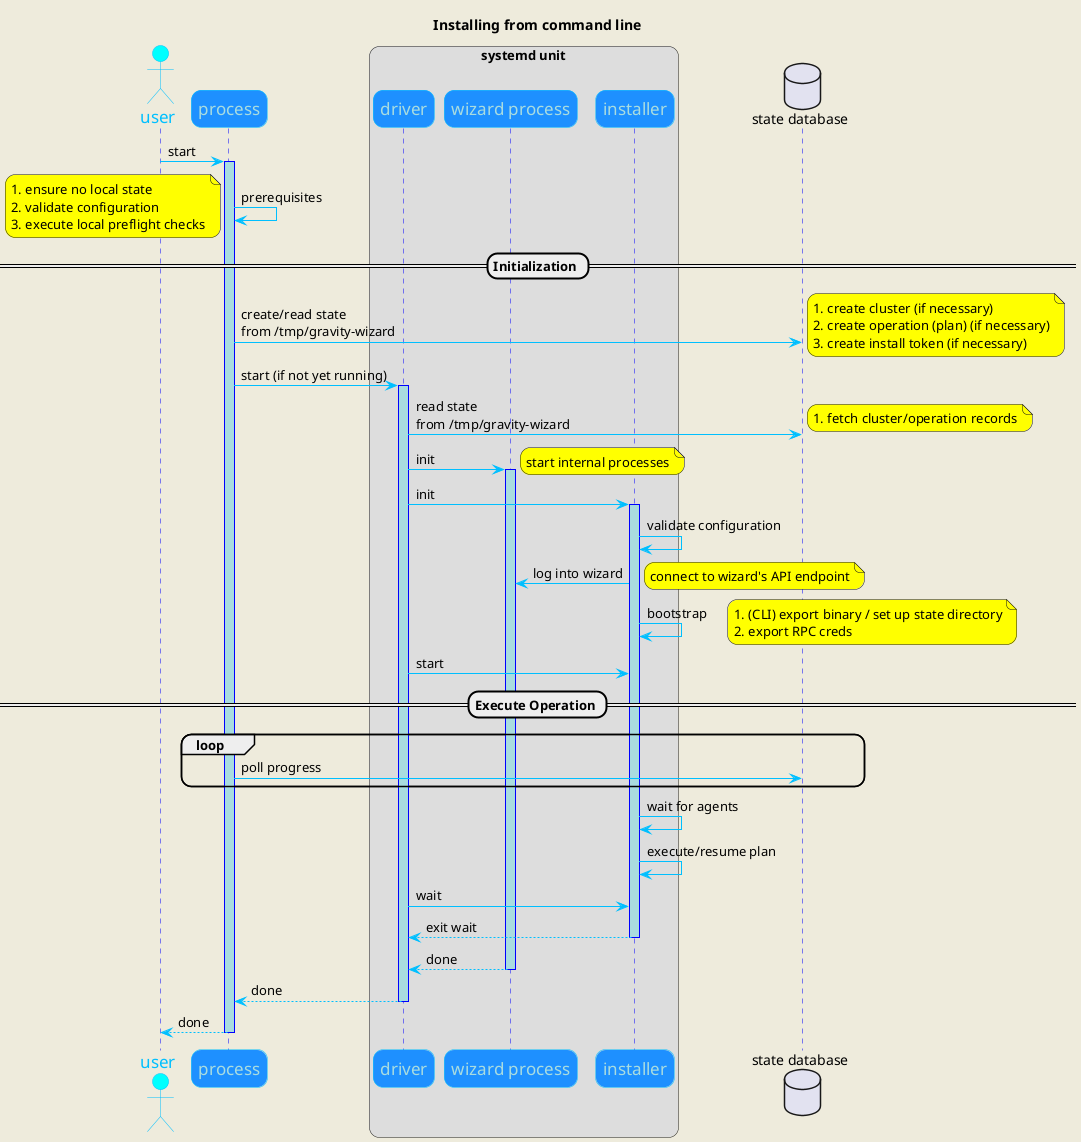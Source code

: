 @startuml
skinparam BackgroundColor #EEEBDC
skinparam RoundCorner 20
skinparam note {
  BackgroundColor #yellow
}
skinparam sequence {
	ArrowColor DeepSkyBlue
	ActorBorderColor DeepSkyBlue
	LifeLineBorderColor blue
	LifeLineBackgroundColor #A9DCDF

	ParticipantBorderColor DeepSkyBlue
	ParticipantBackgroundColor DodgerBlue
	ParticipantFontName Consolas
	ParticipantFontSize 17
	ParticipantFontColor #A9DCDF

	ActorBackgroundColor aqua
	ActorFontColor DeepSkyBlue
	ActorFontSize 17
	ActorFontName Aapex
}

actor user
participant process as P
box systemd unit
participant driver as DP
participant "wizard process" as W
participant "installer" as I
end box
database "state database" as db order 100

title Installing from command line

user -> P : start
activate P
P -> P : prerequisites
note left
  # ensure no local state
  # validate configuration
  # execute local preflight checks
end note

== Initialization ==

P -> db : create/read state\nfrom /tmp/gravity-wizard
note right
  # create cluster (if necessary)
  # create operation (plan) (if necessary)
  # create install token (if necessary)
end note

P -> DP : start (if not yet running)
activate DP
DP -> db : read state\nfrom /tmp/gravity-wizard
note right
  # fetch cluster/operation records
end note

DP -> W : init
activate W
note right: start internal processes

DP -> I : init
activate I
I -> I : validate configuration
I -> W : log into wizard
note right: connect to wizard's API endpoint
I -> I : bootstrap
note right
  # (CLI) export binary / set up state directory
  # export RPC creds
end note
DP -> I : start

== Execute Operation ==

loop
P -> db : poll progress
end loop

I -> I : wait for agents
I -> I : execute/resume plan
DP -> I : wait
return exit wait
return done
return done
return done

@enduml
